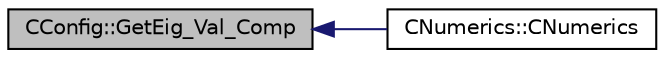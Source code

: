 digraph "CConfig::GetEig_Val_Comp"
{
  edge [fontname="Helvetica",fontsize="10",labelfontname="Helvetica",labelfontsize="10"];
  node [fontname="Helvetica",fontsize="10",shape=record];
  rankdir="LR";
  Node2695 [label="CConfig::GetEig_Val_Comp",height=0.2,width=0.4,color="black", fillcolor="grey75", style="filled", fontcolor="black"];
  Node2695 -> Node2696 [dir="back",color="midnightblue",fontsize="10",style="solid",fontname="Helvetica"];
  Node2696 [label="CNumerics::CNumerics",height=0.2,width=0.4,color="black", fillcolor="white", style="filled",URL="$class_c_numerics.html#a82c64006b78513ee4a3ec0d1cdfab6af"];
}
